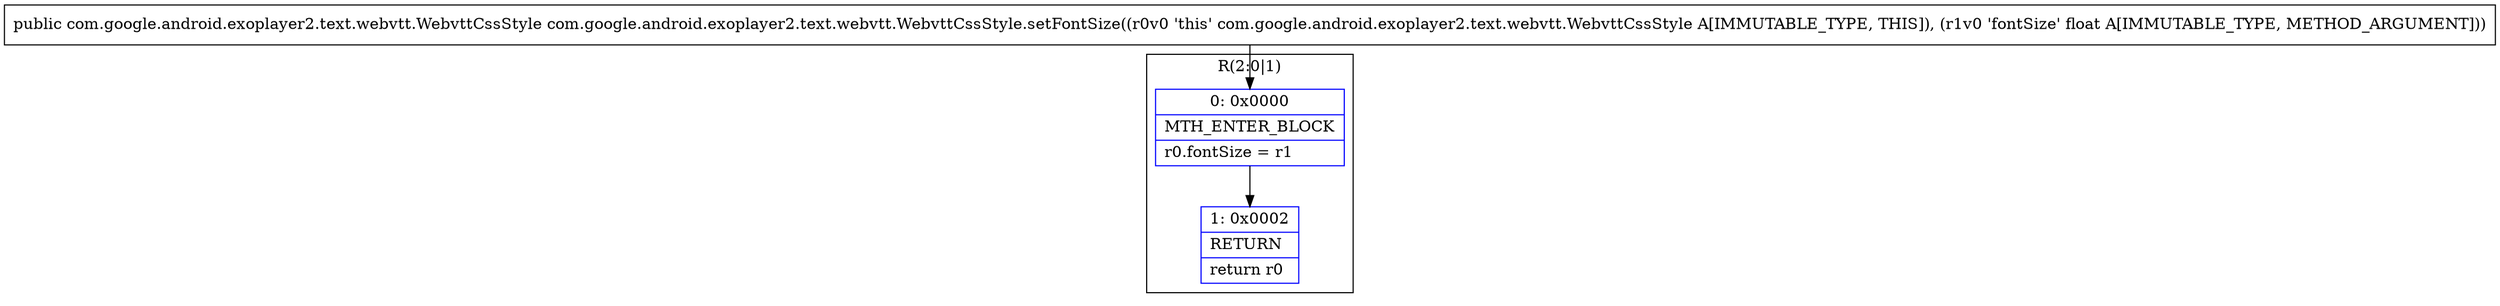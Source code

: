 digraph "CFG forcom.google.android.exoplayer2.text.webvtt.WebvttCssStyle.setFontSize(F)Lcom\/google\/android\/exoplayer2\/text\/webvtt\/WebvttCssStyle;" {
subgraph cluster_Region_692740093 {
label = "R(2:0|1)";
node [shape=record,color=blue];
Node_0 [shape=record,label="{0\:\ 0x0000|MTH_ENTER_BLOCK\l|r0.fontSize = r1\l}"];
Node_1 [shape=record,label="{1\:\ 0x0002|RETURN\l|return r0\l}"];
}
MethodNode[shape=record,label="{public com.google.android.exoplayer2.text.webvtt.WebvttCssStyle com.google.android.exoplayer2.text.webvtt.WebvttCssStyle.setFontSize((r0v0 'this' com.google.android.exoplayer2.text.webvtt.WebvttCssStyle A[IMMUTABLE_TYPE, THIS]), (r1v0 'fontSize' float A[IMMUTABLE_TYPE, METHOD_ARGUMENT])) }"];
MethodNode -> Node_0;
Node_0 -> Node_1;
}


